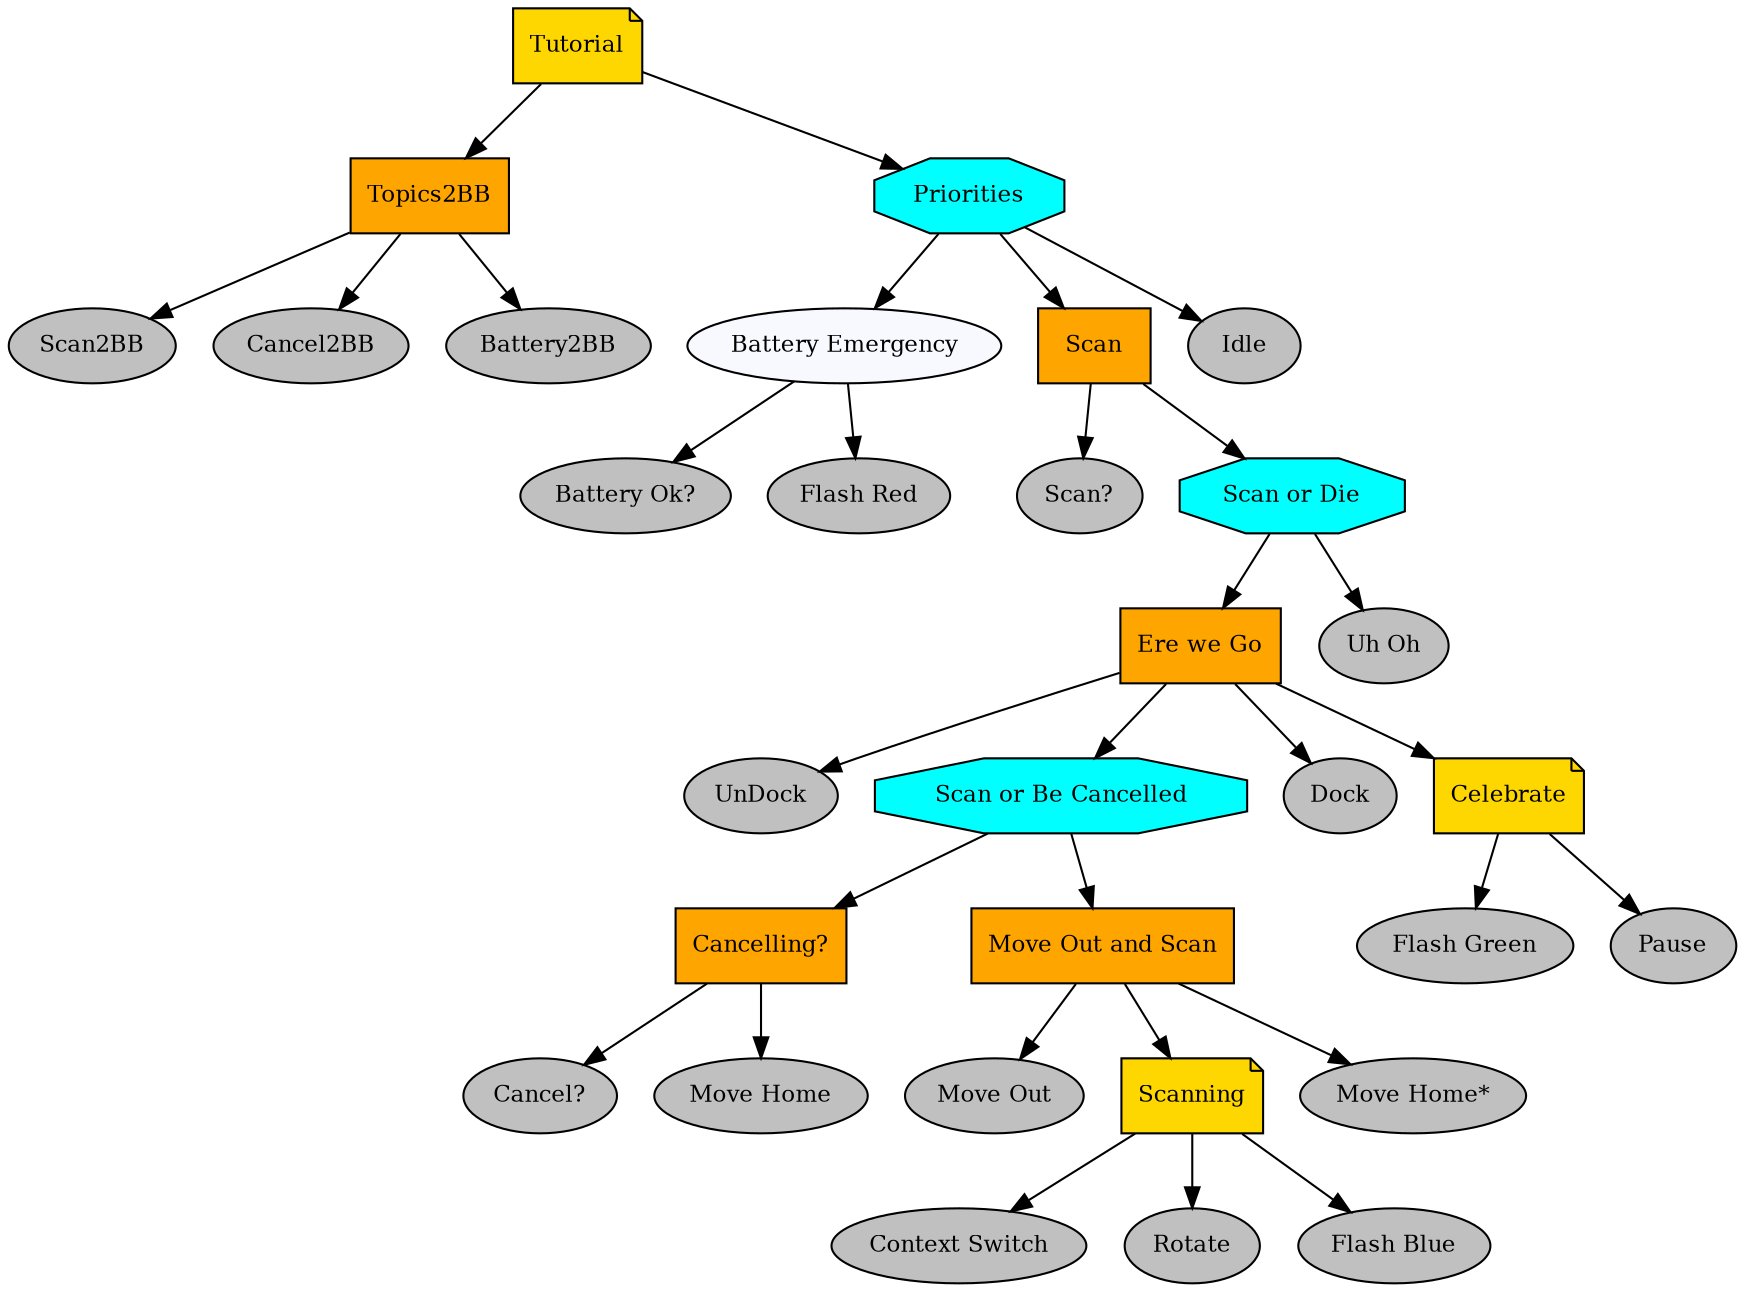 digraph tutorial {
graph [fontname="times-roman"];
node [fontname="times-roman"];
edge [fontname="times-roman"];
Tutorial [fillcolor=gold, fontcolor=black, fontsize=11, shape=note, style=filled];
Topics2BB [fillcolor=orange, fontcolor=black, fontsize=11, shape=box, style=filled];
Tutorial -> Topics2BB;
Scan2BB [fillcolor=gray, fontcolor=black, fontsize=11, shape=ellipse, style=filled];
Topics2BB -> Scan2BB;
Cancel2BB [fillcolor=gray, fontcolor=black, fontsize=11, shape=ellipse, style=filled];
Topics2BB -> Cancel2BB;
Battery2BB [fillcolor=gray, fontcolor=black, fontsize=11, shape=ellipse, style=filled];
Topics2BB -> Battery2BB;
Priorities [fillcolor=cyan, fontcolor=black, fontsize=11, shape=octagon, style=filled];
Tutorial -> Priorities;
"Battery Emergency" [fillcolor=ghostwhite, fontcolor=black, fontsize=11, shape=ellipse, style=filled];
Priorities -> "Battery Emergency";
"Battery Ok?" [fillcolor=gray, fontcolor=black, fontsize=11, shape=ellipse, style=filled];
"Battery Emergency" -> "Battery Ok?";
"Flash Red" [fillcolor=gray, fontcolor=black, fontsize=11, shape=ellipse, style=filled];
"Battery Emergency" -> "Flash Red";
Scan [fillcolor=orange, fontcolor=black, fontsize=11, shape=box, style=filled];
Priorities -> Scan;
"Scan?" [fillcolor=gray, fontcolor=black, fontsize=11, shape=ellipse, style=filled];
Scan -> "Scan?";
"Scan or Die" [fillcolor=cyan, fontcolor=black, fontsize=11, shape=octagon, style=filled];
Scan -> "Scan or Die";
"Ere we Go" [fillcolor=orange, fontcolor=black, fontsize=11, shape=box, style=filled];
"Scan or Die" -> "Ere we Go";
UnDock [fillcolor=gray, fontcolor=black, fontsize=11, shape=ellipse, style=filled];
"Ere we Go" -> UnDock;
"Scan or Be Cancelled" [fillcolor=cyan, fontcolor=black, fontsize=11, shape=octagon, style=filled];
"Ere we Go" -> "Scan or Be Cancelled";
"Cancelling?" [fillcolor=orange, fontcolor=black, fontsize=11, shape=box, style=filled];
"Scan or Be Cancelled" -> "Cancelling?";
"Cancel?" [fillcolor=gray, fontcolor=black, fontsize=11, shape=ellipse, style=filled];
"Cancelling?" -> "Cancel?";
"Move Home" [fillcolor=gray, fontcolor=black, fontsize=11, shape=ellipse, style=filled];
"Cancelling?" -> "Move Home";
"Move Out and Scan" [fillcolor=orange, fontcolor=black, fontsize=11, shape=box, style=filled];
"Scan or Be Cancelled" -> "Move Out and Scan";
"Move Out" [fillcolor=gray, fontcolor=black, fontsize=11, shape=ellipse, style=filled];
"Move Out and Scan" -> "Move Out";
Scanning [fillcolor=gold, fontcolor=black, fontsize=11, shape=note, style=filled];
"Move Out and Scan" -> Scanning;
"Context Switch" [fillcolor=gray, fontcolor=black, fontsize=11, shape=ellipse, style=filled];
Scanning -> "Context Switch";
Rotate [fillcolor=gray, fontcolor=black, fontsize=11, shape=ellipse, style=filled];
Scanning -> Rotate;
"Flash Blue" [fillcolor=gray, fontcolor=black, fontsize=11, shape=ellipse, style=filled];
Scanning -> "Flash Blue";
"Move Home*" [fillcolor=gray, fontcolor=black, fontsize=11, shape=ellipse, style=filled];
"Move Out and Scan" -> "Move Home*";
Dock [fillcolor=gray, fontcolor=black, fontsize=11, shape=ellipse, style=filled];
"Ere we Go" -> Dock;
Celebrate [fillcolor=gold, fontcolor=black, fontsize=11, shape=note, style=filled];
"Ere we Go" -> Celebrate;
"Flash Green" [fillcolor=gray, fontcolor=black, fontsize=11, shape=ellipse, style=filled];
Celebrate -> "Flash Green";
Pause [fillcolor=gray, fontcolor=black, fontsize=11, shape=ellipse, style=filled];
Celebrate -> Pause;
"Uh Oh" [fillcolor=gray, fontcolor=black, fontsize=11, shape=ellipse, style=filled];
"Scan or Die" -> "Uh Oh";
Idle [fillcolor=gray, fontcolor=black, fontsize=11, shape=ellipse, style=filled];
Priorities -> Idle;
}
